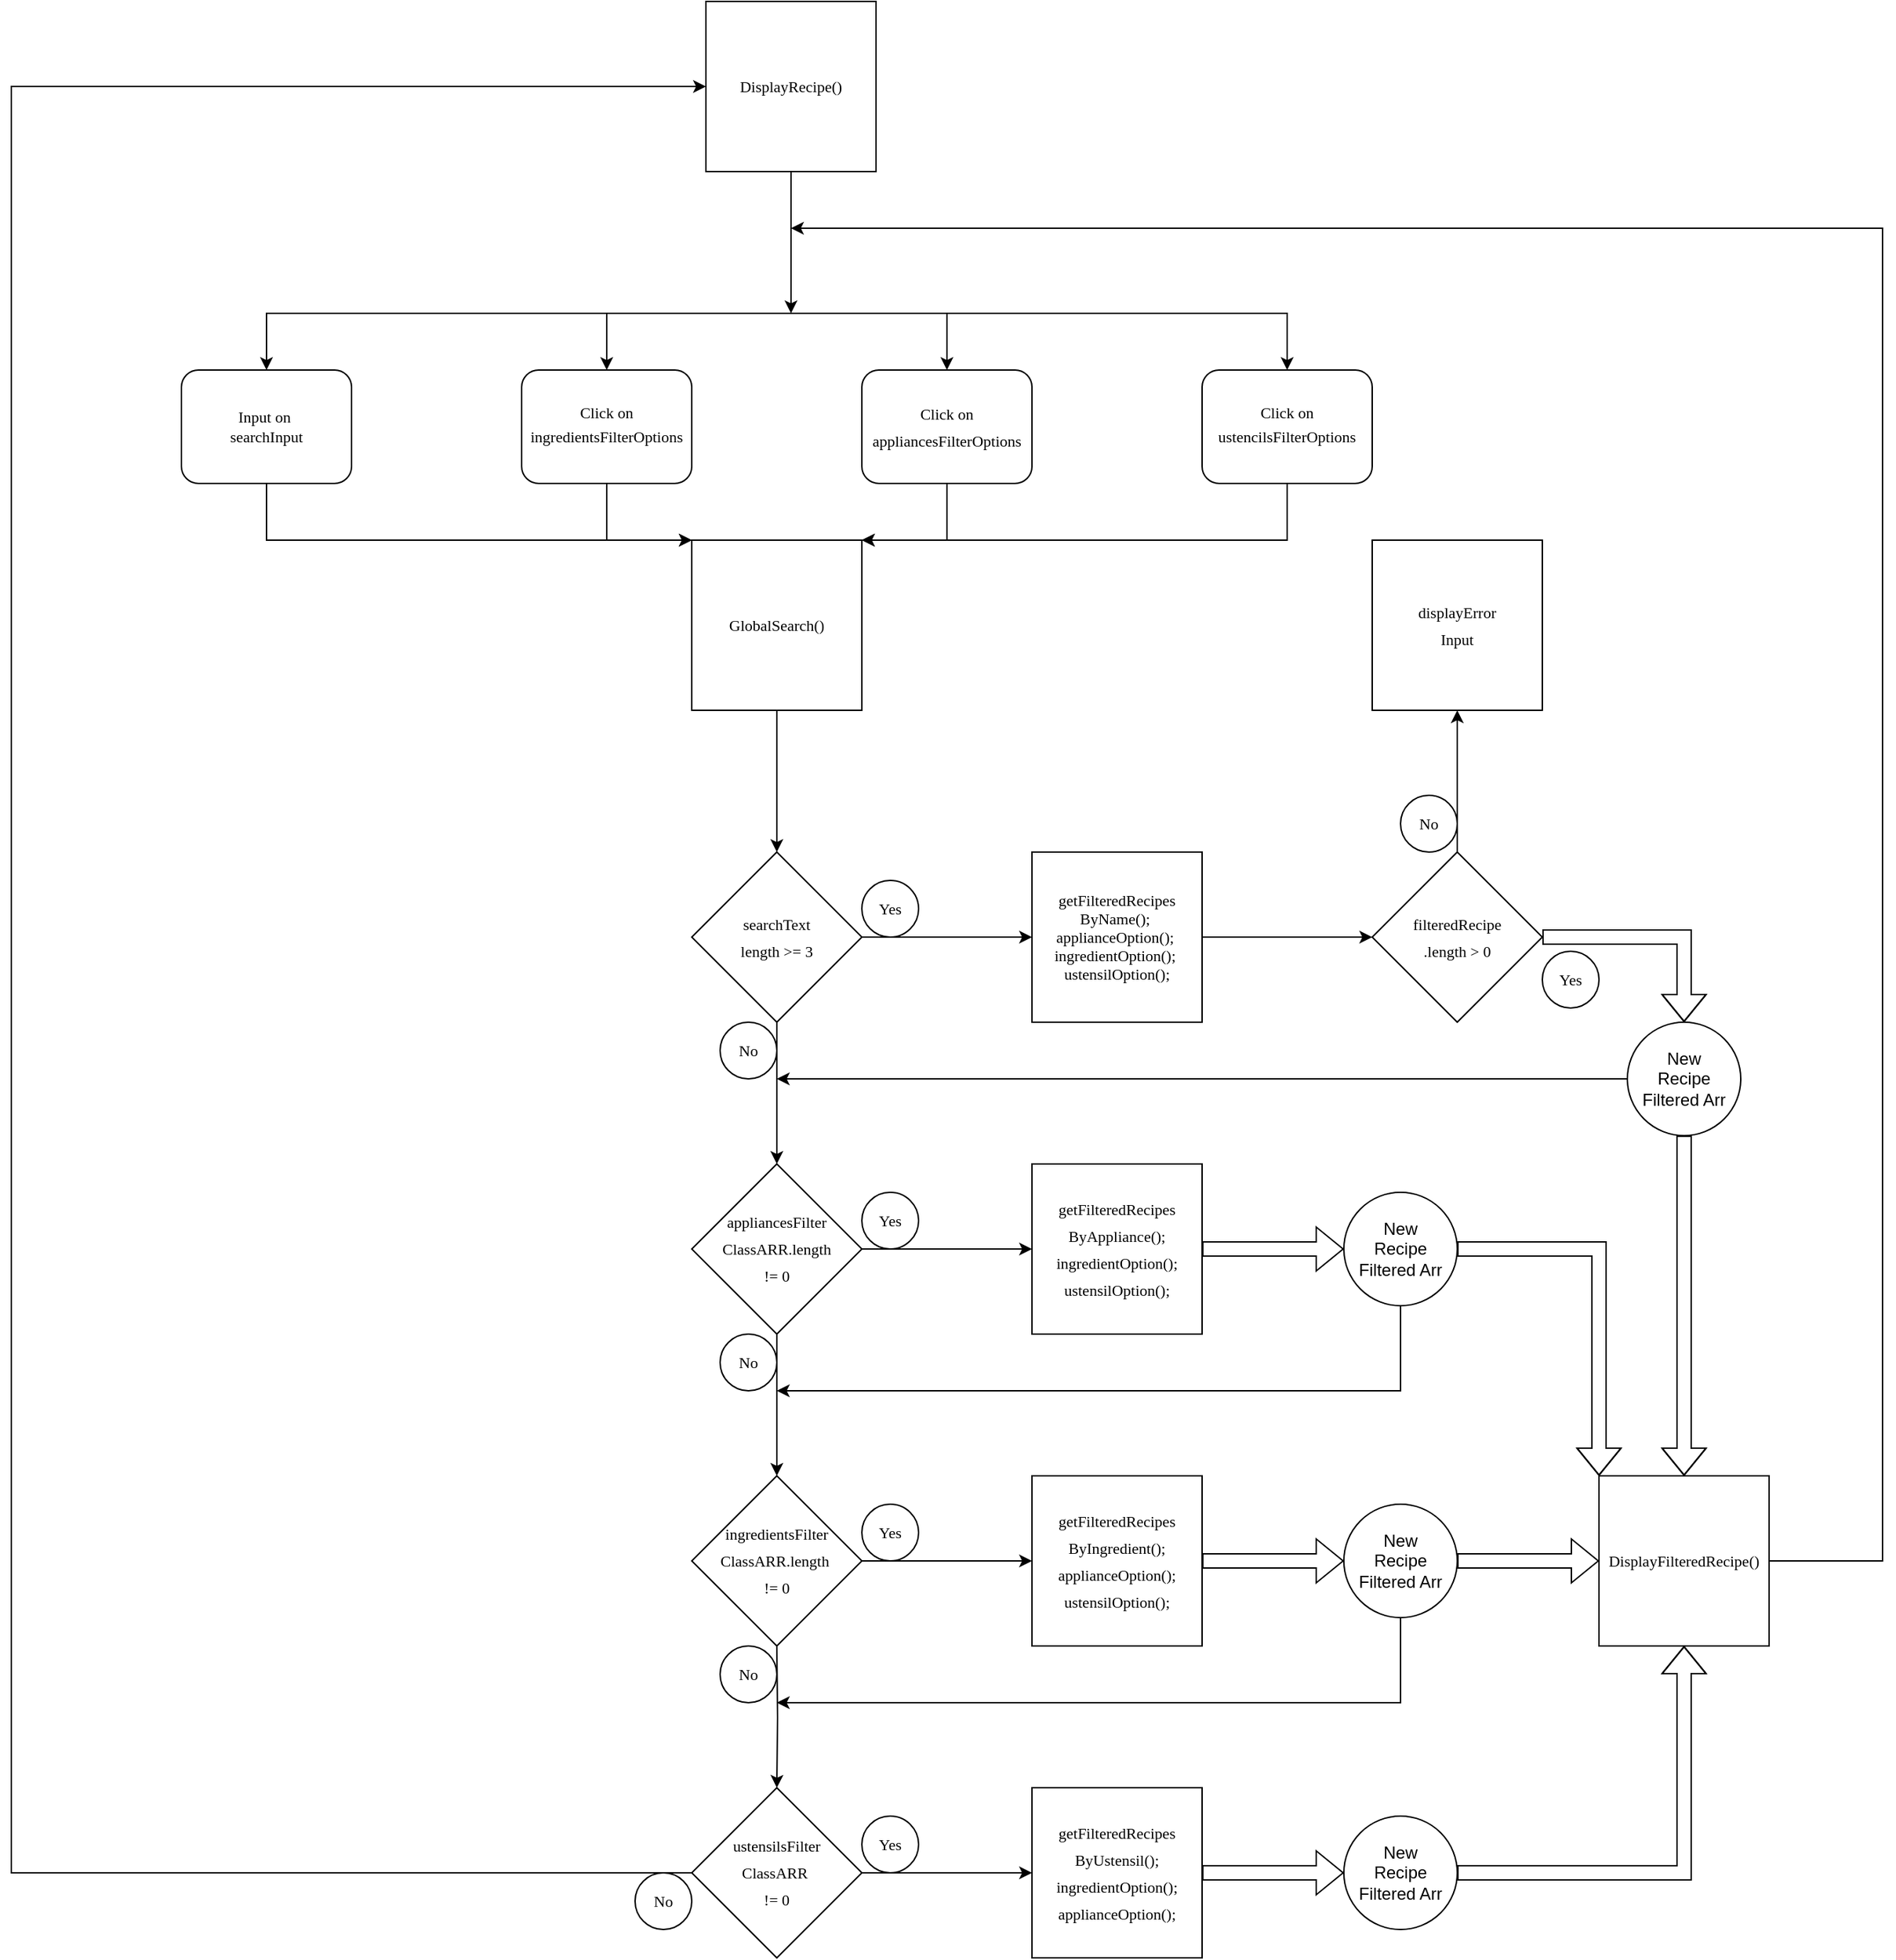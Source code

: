 <mxfile version="21.4.0" type="github">
  <diagram name="Page-1" id="74b105a0-9070-1c63-61bc-23e55f88626e">
    <mxGraphModel dx="4339" dy="1488" grid="1" gridSize="10" guides="1" tooltips="1" connect="1" arrows="1" fold="1" page="0" pageScale="1.5" pageWidth="827" pageHeight="583" background="none" math="0" shadow="0">
      <root>
        <mxCell id="0" style=";html=1;" />
        <mxCell id="1" style=";html=1;" parent="0" />
        <mxCell id="10b056a9c633e61c-28" style="edgeStyle=orthogonalEdgeStyle;rounded=0;html=1;endArrow=block;endFill=1;jettySize=auto;orthogonalLoop=1;strokeWidth=2;startArrow=none;startFill=0;" parent="1" edge="1">
          <mxGeometry relative="1" as="geometry">
            <Array as="points">
              <mxPoint x="1267" y="310" />
              <mxPoint x="247" y="310" />
            </Array>
            <mxPoint x="247" y="590" as="targetPoint" />
          </mxGeometry>
        </mxCell>
        <mxCell id="10b056a9c633e61c-29" style="edgeStyle=orthogonalEdgeStyle;rounded=0;html=1;endArrow=block;endFill=1;jettySize=auto;orthogonalLoop=1;fontSize=12;strokeWidth=2;startArrow=none;startFill=0;" parent="1" edge="1">
          <mxGeometry relative="1" as="geometry">
            <Array as="points">
              <mxPoint x="1507" y="310" />
              <mxPoint x="247" y="310" />
            </Array>
            <mxPoint x="247" y="590" as="targetPoint" />
          </mxGeometry>
        </mxCell>
        <mxCell id="l9c5Ew2FdU56pjrotm96-154" value="DisplayRecipe()" style="rounded=0;whiteSpace=wrap;html=1;labelBackgroundColor=none;fontColor=default;fontSize=11;fontFamily=Comic Sans MS;align=center;fontStyle=0;verticalAlign=middle;" vertex="1" parent="1">
          <mxGeometry x="130" y="20" width="120" height="120" as="geometry" />
        </mxCell>
        <mxCell id="l9c5Ew2FdU56pjrotm96-158" value="&lt;div style=&quot;font-size: 11px; line-height: 19px;&quot;&gt;Click on&lt;br style=&quot;font-size: 11px;&quot;&gt;&lt;div style=&quot;font-size: 11px; line-height: 19px;&quot;&gt;appliancesFilterOptions&lt;/div&gt;&lt;/div&gt;" style="rounded=1;whiteSpace=wrap;html=1;labelBackgroundColor=none;fontColor=default;fontSize=11;fontFamily=Comic Sans MS;align=center;fontStyle=0;verticalAlign=middle;" vertex="1" parent="1">
          <mxGeometry x="240" y="280" width="120" height="80" as="geometry" />
        </mxCell>
        <mxCell id="l9c5Ew2FdU56pjrotm96-159" value="Click on&lt;br style=&quot;font-size: 11px;&quot;&gt;&lt;div style=&quot;line-height: 19px; font-size: 11px;&quot;&gt;ustencilsFilterOptions&lt;/div&gt;" style="rounded=1;whiteSpace=wrap;html=1;labelBackgroundColor=none;fontColor=default;fontSize=11;fontFamily=Comic Sans MS;align=center;fontStyle=0;verticalAlign=middle;" vertex="1" parent="1">
          <mxGeometry x="480" y="280" width="120" height="80" as="geometry" />
        </mxCell>
        <mxCell id="l9c5Ew2FdU56pjrotm96-160" value="Click on&lt;br style=&quot;font-size: 11px;&quot;&gt;&lt;div style=&quot;line-height: 19px; font-size: 11px;&quot;&gt;&lt;font style=&quot;font-size: 11px;&quot;&gt;ingredientsFilterOptions&lt;/font&gt;&lt;/div&gt;" style="rounded=1;whiteSpace=wrap;html=1;labelBackgroundColor=none;fontColor=default;fontSize=11;fontFamily=Comic Sans MS;align=center;fontStyle=0;verticalAlign=middle;" vertex="1" parent="1">
          <mxGeometry y="280" width="120" height="80" as="geometry" />
        </mxCell>
        <mxCell id="l9c5Ew2FdU56pjrotm96-161" value="Input on&amp;nbsp;&lt;br style=&quot;font-size: 11px;&quot;&gt;searchInput" style="rounded=1;whiteSpace=wrap;html=1;labelBackgroundColor=none;fontColor=default;fontSize=11;fontFamily=Comic Sans MS;align=center;fontStyle=0;verticalAlign=middle;" vertex="1" parent="1">
          <mxGeometry x="-240" y="280" width="120" height="80" as="geometry" />
        </mxCell>
        <mxCell id="l9c5Ew2FdU56pjrotm96-163" value="" style="endArrow=classic;html=1;rounded=0;entryX=0.5;entryY=0;entryDx=0;entryDy=0;labelBackgroundColor=none;fontColor=default;fontSize=11;fontFamily=Comic Sans MS;align=center;fontStyle=0;verticalAlign=middle;" edge="1" parent="1" target="l9c5Ew2FdU56pjrotm96-158">
          <mxGeometry width="50" height="50" relative="1" as="geometry">
            <mxPoint x="180" y="240" as="sourcePoint" />
            <mxPoint x="300" y="240" as="targetPoint" />
            <Array as="points">
              <mxPoint x="300" y="240" />
            </Array>
          </mxGeometry>
        </mxCell>
        <mxCell id="l9c5Ew2FdU56pjrotm96-166" value="" style="endArrow=classic;html=1;rounded=0;entryX=0.5;entryY=0;entryDx=0;entryDy=0;labelBackgroundColor=none;fontColor=default;fontSize=11;fontFamily=Comic Sans MS;align=center;fontStyle=0;verticalAlign=middle;" edge="1" parent="1" target="l9c5Ew2FdU56pjrotm96-159">
          <mxGeometry width="50" height="50" relative="1" as="geometry">
            <mxPoint x="300" y="240" as="sourcePoint" />
            <mxPoint x="520" y="240" as="targetPoint" />
            <Array as="points">
              <mxPoint x="540" y="240" />
            </Array>
          </mxGeometry>
        </mxCell>
        <mxCell id="l9c5Ew2FdU56pjrotm96-167" value="" style="endArrow=classic;html=1;rounded=0;entryX=0.5;entryY=0;entryDx=0;entryDy=0;labelBackgroundColor=none;fontColor=default;fontSize=11;fontFamily=Comic Sans MS;align=center;fontStyle=0;verticalAlign=middle;" edge="1" parent="1" target="l9c5Ew2FdU56pjrotm96-161">
          <mxGeometry width="50" height="50" relative="1" as="geometry">
            <mxPoint x="60" y="240" as="sourcePoint" />
            <mxPoint x="-180" y="270" as="targetPoint" />
            <Array as="points">
              <mxPoint x="-180" y="240" />
            </Array>
          </mxGeometry>
        </mxCell>
        <mxCell id="l9c5Ew2FdU56pjrotm96-168" value="" style="endArrow=classic;html=1;rounded=0;entryX=0.5;entryY=0;entryDx=0;entryDy=0;labelBackgroundColor=none;fontColor=default;fontSize=11;fontFamily=Comic Sans MS;align=center;fontStyle=0;verticalAlign=middle;" edge="1" parent="1" target="l9c5Ew2FdU56pjrotm96-160">
          <mxGeometry width="50" height="50" relative="1" as="geometry">
            <mxPoint x="180" y="240" as="sourcePoint" />
            <mxPoint x="60" y="270" as="targetPoint" />
            <Array as="points">
              <mxPoint x="60" y="240" />
            </Array>
          </mxGeometry>
        </mxCell>
        <mxCell id="l9c5Ew2FdU56pjrotm96-170" value="GlobalSearch()" style="rounded=0;whiteSpace=wrap;html=1;labelBackgroundColor=none;fontColor=default;fontSize=11;fontFamily=Comic Sans MS;align=center;fontStyle=0;verticalAlign=middle;" vertex="1" parent="1">
          <mxGeometry x="120" y="400" width="120" height="120" as="geometry" />
        </mxCell>
        <mxCell id="l9c5Ew2FdU56pjrotm96-171" value="" style="endArrow=classic;html=1;rounded=0;exitX=0.5;exitY=1;exitDx=0;exitDy=0;entryX=1;entryY=0;entryDx=0;entryDy=0;labelBackgroundColor=none;fontFamily=Comic Sans MS;fontSize=11;fontColor=default;align=center;fontStyle=0;verticalAlign=middle;" edge="1" parent="1" source="l9c5Ew2FdU56pjrotm96-158" target="l9c5Ew2FdU56pjrotm96-170">
          <mxGeometry width="50" height="50" relative="1" as="geometry">
            <mxPoint x="210" y="410" as="sourcePoint" />
            <mxPoint x="260" y="360" as="targetPoint" />
            <Array as="points">
              <mxPoint x="300" y="400" />
            </Array>
          </mxGeometry>
        </mxCell>
        <mxCell id="l9c5Ew2FdU56pjrotm96-172" value="" style="endArrow=classic;html=1;rounded=0;exitX=0.5;exitY=1;exitDx=0;exitDy=0;entryX=1;entryY=0;entryDx=0;entryDy=0;labelBackgroundColor=none;fontFamily=Comic Sans MS;fontSize=11;fontColor=default;align=center;fontStyle=0;verticalAlign=middle;" edge="1" parent="1" source="l9c5Ew2FdU56pjrotm96-159" target="l9c5Ew2FdU56pjrotm96-170">
          <mxGeometry width="50" height="50" relative="1" as="geometry">
            <mxPoint x="520" y="440" as="sourcePoint" />
            <mxPoint x="570" y="390" as="targetPoint" />
            <Array as="points">
              <mxPoint x="540" y="400" />
            </Array>
          </mxGeometry>
        </mxCell>
        <mxCell id="l9c5Ew2FdU56pjrotm96-174" value="" style="endArrow=classic;html=1;rounded=0;exitX=0.5;exitY=1;exitDx=0;exitDy=0;entryX=0;entryY=0;entryDx=0;entryDy=0;labelBackgroundColor=none;fontFamily=Comic Sans MS;fontSize=11;fontColor=default;align=center;fontStyle=0;verticalAlign=middle;" edge="1" parent="1" source="l9c5Ew2FdU56pjrotm96-160" target="l9c5Ew2FdU56pjrotm96-170">
          <mxGeometry width="50" height="50" relative="1" as="geometry">
            <mxPoint x="-20" y="480" as="sourcePoint" />
            <mxPoint x="30" y="430" as="targetPoint" />
            <Array as="points">
              <mxPoint x="60" y="400" />
            </Array>
          </mxGeometry>
        </mxCell>
        <mxCell id="l9c5Ew2FdU56pjrotm96-175" value="" style="endArrow=classic;html=1;rounded=0;exitX=0.5;exitY=1;exitDx=0;exitDy=0;entryX=0;entryY=0;entryDx=0;entryDy=0;labelBackgroundColor=none;fontFamily=Comic Sans MS;fontSize=11;fontColor=default;align=center;fontStyle=0;verticalAlign=middle;" edge="1" parent="1" source="l9c5Ew2FdU56pjrotm96-161" target="l9c5Ew2FdU56pjrotm96-170">
          <mxGeometry width="50" height="50" relative="1" as="geometry">
            <mxPoint x="-180" y="450" as="sourcePoint" />
            <mxPoint x="-180" y="400" as="targetPoint" />
            <Array as="points">
              <mxPoint x="-180" y="400" />
            </Array>
          </mxGeometry>
        </mxCell>
        <mxCell id="l9c5Ew2FdU56pjrotm96-176" value="&lt;div style=&quot;line-height: 19px; font-size: 11px;&quot;&gt;searchText&lt;br style=&quot;font-size: 11px;&quot;&gt;&lt;span style=&quot;font-size: 11px;&quot;&gt;length&lt;/span&gt; &lt;span style=&quot;font-size: 11px;&quot;&gt;&amp;gt;=&lt;/span&gt; &lt;span style=&quot;font-size: 11px;&quot;&gt;3&lt;/span&gt;&lt;/div&gt;" style="rhombus;whiteSpace=wrap;html=1;labelBackgroundColor=none;fontFamily=Comic Sans MS;fontSize=11;fontColor=default;align=center;fontStyle=0;verticalAlign=middle;" vertex="1" parent="1">
          <mxGeometry x="120" y="620" width="120" height="120" as="geometry" />
        </mxCell>
        <mxCell id="l9c5Ew2FdU56pjrotm96-178" value="" style="endArrow=classic;html=1;rounded=0;exitX=0.5;exitY=1;exitDx=0;exitDy=0;entryX=0.5;entryY=0;entryDx=0;entryDy=0;fontSize=11;fontColor=default;labelBackgroundColor=none;fontFamily=Comic Sans MS;align=center;fontStyle=0;verticalAlign=middle;" edge="1" parent="1" source="l9c5Ew2FdU56pjrotm96-170" target="l9c5Ew2FdU56pjrotm96-176">
          <mxGeometry width="50" height="50" relative="1" as="geometry">
            <mxPoint x="340" y="550" as="sourcePoint" />
            <mxPoint x="390" y="500" as="targetPoint" />
          </mxGeometry>
        </mxCell>
        <mxCell id="l9c5Ew2FdU56pjrotm96-233" value="" style="edgeStyle=orthogonalEdgeStyle;rounded=0;orthogonalLoop=1;jettySize=auto;html=1;entryX=0;entryY=0.5;entryDx=0;entryDy=0;labelBackgroundColor=none;fontColor=default;align=center;verticalAlign=middle;fontSize=11;fontFamily=Comic Sans MS;" edge="1" parent="1" source="l9c5Ew2FdU56pjrotm96-180" target="l9c5Ew2FdU56pjrotm96-240">
          <mxGeometry relative="1" as="geometry" />
        </mxCell>
        <mxCell id="l9c5Ew2FdU56pjrotm96-180" value="&lt;div style=&quot;font-size: 11px;&quot;&gt;getFilteredRecipes&lt;br style=&quot;font-size: 11px;&quot;&gt;&lt;div style=&quot;font-size: 11px;&quot;&gt;&lt;span style=&quot;font-size: 11px;&quot;&gt;ByName();&lt;/span&gt;&lt;span style=&quot;font-size: 11px;&quot;&gt;&amp;nbsp; &lt;/span&gt;&lt;span style=&quot;font-size: 11px;&quot;&gt;applianceOption&lt;/span&gt;&lt;span style=&quot;font-size: 11px;&quot;&gt;(&lt;/span&gt;&lt;span style=&quot;font-size: 11px;&quot;&gt;);&lt;/span&gt;&lt;span style=&quot;font-size: 11px;&quot;&gt;&amp;nbsp; &lt;/span&gt;&lt;span style=&quot;font-size: 11px;&quot;&gt;ingredientOption&lt;/span&gt;&lt;span style=&quot;font-size: 11px;&quot;&gt;(&lt;/span&gt;&lt;span style=&quot;font-size: 11px;&quot;&gt;);&lt;/span&gt;&lt;span style=&quot;font-size: 11px;&quot;&gt;&amp;nbsp; &lt;/span&gt;&lt;span style=&quot;font-size: 11px;&quot;&gt;ustensilOption&lt;/span&gt;&lt;span style=&quot;font-size: 11px;&quot;&gt;(&lt;/span&gt;&lt;span style=&quot;font-size: 11px;&quot;&gt;);&lt;/span&gt;&lt;/div&gt;&lt;/div&gt;" style="rounded=0;whiteSpace=wrap;html=1;labelBackgroundColor=none;fontColor=default;fontSize=11;fontFamily=Comic Sans MS;align=center;fontStyle=0;verticalAlign=middle;" vertex="1" parent="1">
          <mxGeometry x="360" y="620" width="120" height="120" as="geometry" />
        </mxCell>
        <mxCell id="l9c5Ew2FdU56pjrotm96-181" value="" style="endArrow=classic;html=1;rounded=0;exitX=1;exitY=0.5;exitDx=0;exitDy=0;entryX=0;entryY=0.5;entryDx=0;entryDy=0;fontSize=11;fontColor=default;labelBackgroundColor=none;fontFamily=Comic Sans MS;align=center;fontStyle=0;verticalAlign=middle;" edge="1" parent="1" source="l9c5Ew2FdU56pjrotm96-176" target="l9c5Ew2FdU56pjrotm96-180">
          <mxGeometry width="50" height="50" relative="1" as="geometry">
            <mxPoint x="260" y="620" as="sourcePoint" />
            <mxPoint x="310" y="570" as="targetPoint" />
          </mxGeometry>
        </mxCell>
        <mxCell id="l9c5Ew2FdU56pjrotm96-183" value="" style="endArrow=classic;html=1;rounded=0;exitX=0.5;exitY=1;exitDx=0;exitDy=0;entryX=0.5;entryY=0;entryDx=0;entryDy=0;fontSize=11;fontColor=default;labelBackgroundColor=none;fontFamily=Comic Sans MS;align=center;fontStyle=0;verticalAlign=middle;" edge="1" parent="1" source="l9c5Ew2FdU56pjrotm96-176" target="l9c5Ew2FdU56pjrotm96-186">
          <mxGeometry width="50" height="50" relative="1" as="geometry">
            <mxPoint x="40" y="590" as="sourcePoint" />
            <mxPoint y="620" as="targetPoint" />
          </mxGeometry>
        </mxCell>
        <mxCell id="l9c5Ew2FdU56pjrotm96-184" value="Yes" style="ellipse;whiteSpace=wrap;html=1;aspect=fixed;fontSize=11;fontColor=default;labelBackgroundColor=none;fontFamily=Comic Sans MS;align=center;fontStyle=0;verticalAlign=middle;" vertex="1" parent="1">
          <mxGeometry x="240" y="640" width="40" height="40" as="geometry" />
        </mxCell>
        <mxCell id="l9c5Ew2FdU56pjrotm96-185" value="No" style="ellipse;whiteSpace=wrap;html=1;aspect=fixed;fontSize=11;fontColor=default;labelBackgroundColor=none;fontFamily=Comic Sans MS;align=center;fontStyle=0;verticalAlign=middle;" vertex="1" parent="1">
          <mxGeometry x="140" y="740" width="40" height="40" as="geometry" />
        </mxCell>
        <mxCell id="l9c5Ew2FdU56pjrotm96-200" value="" style="edgeStyle=orthogonalEdgeStyle;rounded=0;orthogonalLoop=1;jettySize=auto;html=1;entryX=0.5;entryY=0;entryDx=0;entryDy=0;exitX=0.5;exitY=1;exitDx=0;exitDy=0;labelBackgroundColor=none;fontColor=default;fontFamily=Comic Sans MS;fontSize=11;align=center;verticalAlign=middle;" edge="1" parent="1" source="l9c5Ew2FdU56pjrotm96-186" target="l9c5Ew2FdU56pjrotm96-196">
          <mxGeometry relative="1" as="geometry" />
        </mxCell>
        <mxCell id="l9c5Ew2FdU56pjrotm96-186" value="&lt;div style=&quot;line-height: 19px; font-size: 11px;&quot;&gt;&lt;div style=&quot;font-size: 11px; line-height: 19px;&quot;&gt;appliancesFilter&lt;br style=&quot;font-size: 11px;&quot;&gt;ClassARR.&lt;span style=&quot;font-size: 11px;&quot;&gt;length&lt;/span&gt; &lt;br style=&quot;font-size: 11px;&quot;&gt;&lt;span style=&quot;font-size: 11px;&quot;&gt;!=&lt;/span&gt; &lt;span style=&quot;font-size: 11px;&quot;&gt;0&lt;/span&gt;&lt;/div&gt;&lt;/div&gt;" style="rhombus;whiteSpace=wrap;html=1;labelBackgroundColor=none;fontFamily=Comic Sans MS;fontSize=11;fontColor=default;align=center;fontStyle=0;verticalAlign=middle;" vertex="1" parent="1">
          <mxGeometry x="120" y="840" width="120" height="120" as="geometry" />
        </mxCell>
        <mxCell id="l9c5Ew2FdU56pjrotm96-191" value="&lt;div style=&quot;font-size: 11px;&quot;&gt;&lt;div style=&quot;font-size: 11px; line-height: 19px;&quot;&gt;&lt;div style=&quot;font-size: 11px;&quot;&gt;getFilteredRecipes&lt;br style=&quot;font-size: 11px;&quot;&gt;ByAppliance();&lt;/div&gt;&lt;div style=&quot;font-size: 11px;&quot;&gt;&lt;span style=&quot;font-size: 11px;&quot;&gt;ingredientOption&lt;/span&gt;&lt;span style=&quot;font-size: 11px;&quot;&gt;(&lt;/span&gt;&lt;span style=&quot;font-size: 11px;&quot;&gt;);&lt;/span&gt;&lt;/div&gt;&lt;div style=&quot;font-size: 11px;&quot;&gt;&lt;span style=&quot;font-size: 11px;&quot;&gt;ustensilOption&lt;/span&gt;();&lt;/div&gt;&lt;/div&gt;&lt;/div&gt;" style="rounded=0;whiteSpace=wrap;html=1;labelBackgroundColor=none;fontColor=default;fontSize=11;fontFamily=Comic Sans MS;align=center;fontStyle=0;verticalAlign=middle;" vertex="1" parent="1">
          <mxGeometry x="360" y="840" width="120" height="120" as="geometry" />
        </mxCell>
        <mxCell id="l9c5Ew2FdU56pjrotm96-192" value="" style="endArrow=classic;html=1;rounded=0;exitX=1;exitY=0.5;exitDx=0;exitDy=0;entryX=0;entryY=0.5;entryDx=0;entryDy=0;fontSize=11;fontColor=default;labelBackgroundColor=none;fontFamily=Comic Sans MS;align=center;fontStyle=0;verticalAlign=middle;" edge="1" parent="1" target="l9c5Ew2FdU56pjrotm96-191">
          <mxGeometry width="50" height="50" relative="1" as="geometry">
            <mxPoint x="240" y="900" as="sourcePoint" />
            <mxPoint x="310" y="790" as="targetPoint" />
          </mxGeometry>
        </mxCell>
        <mxCell id="l9c5Ew2FdU56pjrotm96-193" value="Yes" style="ellipse;whiteSpace=wrap;html=1;aspect=fixed;fontSize=11;fontColor=default;labelBackgroundColor=none;fontFamily=Comic Sans MS;align=center;fontStyle=0;verticalAlign=middle;" vertex="1" parent="1">
          <mxGeometry x="240" y="860" width="40" height="40" as="geometry" />
        </mxCell>
        <mxCell id="l9c5Ew2FdU56pjrotm96-196" value="&lt;div style=&quot;line-height: 19px; font-size: 11px;&quot;&gt;&lt;div style=&quot;font-size: 11px; line-height: 19px;&quot;&gt;&lt;div style=&quot;font-size: 11px; line-height: 19px;&quot;&gt;ingredientsFilter&lt;/div&gt;&lt;div style=&quot;font-size: 11px; line-height: 19px;&quot;&gt;ClassARR.&lt;span style=&quot;font-size: 11px;&quot;&gt;length&lt;/span&gt;&amp;nbsp;&lt;/div&gt;&lt;div style=&quot;font-size: 11px; line-height: 19px;&quot;&gt;&lt;span style=&quot;font-size: 11px;&quot;&gt;!=&lt;/span&gt; &lt;span style=&quot;font-size: 11px;&quot;&gt;0&lt;/span&gt;&lt;/div&gt;&lt;/div&gt;&lt;/div&gt;" style="rhombus;whiteSpace=wrap;html=1;labelBackgroundColor=none;fontFamily=Comic Sans MS;fontSize=11;fontColor=default;align=center;fontStyle=0;verticalAlign=middle;" vertex="1" parent="1">
          <mxGeometry x="120" y="1060" width="120" height="120" as="geometry" />
        </mxCell>
        <mxCell id="l9c5Ew2FdU56pjrotm96-197" value="&lt;div style=&quot;font-size: 11px;&quot;&gt;&lt;div style=&quot;font-size: 11px; line-height: 19px;&quot;&gt;&lt;div style=&quot;font-size: 11px;&quot;&gt;&lt;div style=&quot;font-size: 11px; line-height: 19px;&quot;&gt;&lt;div style=&quot;font-size: 11px;&quot;&gt;getFilteredRecipes&lt;/div&gt;&lt;div style=&quot;font-size: 11px;&quot;&gt;ByIngredient();&lt;/div&gt;&lt;div style=&quot;font-size: 11px;&quot;&gt;&lt;span style=&quot;font-size: 11px;&quot;&gt;applianceOption&lt;/span&gt;();&lt;/div&gt;&lt;div style=&quot;font-size: 11px;&quot;&gt;u&lt;span style=&quot;font-size: 11px;&quot;&gt;stensilOption&lt;/span&gt;();&lt;/div&gt;&lt;/div&gt;&lt;/div&gt;&lt;/div&gt;&lt;/div&gt;" style="rounded=0;whiteSpace=wrap;html=1;labelBackgroundColor=none;fontColor=default;fontSize=11;fontFamily=Comic Sans MS;align=center;fontStyle=0;verticalAlign=middle;" vertex="1" parent="1">
          <mxGeometry x="360" y="1060" width="120" height="120" as="geometry" />
        </mxCell>
        <mxCell id="l9c5Ew2FdU56pjrotm96-198" value="" style="endArrow=classic;html=1;rounded=0;exitX=1;exitY=0.5;exitDx=0;exitDy=0;entryX=0;entryY=0.5;entryDx=0;entryDy=0;fontSize=11;fontColor=default;labelBackgroundColor=none;fontFamily=Comic Sans MS;align=center;fontStyle=0;verticalAlign=middle;" edge="1" parent="1" target="l9c5Ew2FdU56pjrotm96-197">
          <mxGeometry width="50" height="50" relative="1" as="geometry">
            <mxPoint x="240" y="1120" as="sourcePoint" />
            <mxPoint x="310" y="1010" as="targetPoint" />
          </mxGeometry>
        </mxCell>
        <mxCell id="l9c5Ew2FdU56pjrotm96-199" value="Yes" style="ellipse;whiteSpace=wrap;html=1;aspect=fixed;fontSize=11;fontColor=default;labelBackgroundColor=none;fontFamily=Comic Sans MS;align=center;fontStyle=0;verticalAlign=middle;" vertex="1" parent="1">
          <mxGeometry x="240" y="1080" width="40" height="40" as="geometry" />
        </mxCell>
        <mxCell id="l9c5Ew2FdU56pjrotm96-201" value="No" style="ellipse;whiteSpace=wrap;html=1;aspect=fixed;fontSize=11;fontColor=default;labelBackgroundColor=none;fontFamily=Comic Sans MS;align=center;fontStyle=0;verticalAlign=middle;" vertex="1" parent="1">
          <mxGeometry x="140" y="960" width="40" height="40" as="geometry" />
        </mxCell>
        <mxCell id="l9c5Ew2FdU56pjrotm96-208" value="" style="edgeStyle=orthogonalEdgeStyle;rounded=0;orthogonalLoop=1;jettySize=auto;html=1;entryX=0.5;entryY=0;entryDx=0;entryDy=0;exitX=0.5;exitY=1;exitDx=0;exitDy=0;labelBackgroundColor=none;fontColor=default;fontFamily=Comic Sans MS;fontSize=11;align=center;verticalAlign=middle;" edge="1" parent="1" target="l9c5Ew2FdU56pjrotm96-209">
          <mxGeometry relative="1" as="geometry">
            <mxPoint x="180" y="1180" as="sourcePoint" />
          </mxGeometry>
        </mxCell>
        <mxCell id="l9c5Ew2FdU56pjrotm96-209" value="&lt;div style=&quot;line-height: 19px; font-size: 11px;&quot;&gt;&lt;div style=&quot;font-size: 11px; line-height: 19px;&quot;&gt;&lt;div style=&quot;font-size: 11px; line-height: 19px;&quot;&gt;&lt;div style=&quot;font-size: 11px; line-height: 19px;&quot;&gt;ustensilsFilter&lt;/div&gt;&lt;div style=&quot;font-size: 11px; line-height: 19px;&quot;&gt;ClassARR&amp;nbsp;&lt;/div&gt;&lt;div style=&quot;font-size: 11px; line-height: 19px;&quot;&gt;&lt;span style=&quot;font-size: 11px;&quot;&gt;!=&lt;/span&gt; &lt;span style=&quot;font-size: 11px;&quot;&gt;0&lt;/span&gt;&lt;/div&gt;&lt;/div&gt;&lt;/div&gt;&lt;/div&gt;" style="rhombus;whiteSpace=wrap;html=1;labelBackgroundColor=none;fontFamily=Comic Sans MS;fontSize=11;fontColor=default;align=center;fontStyle=0;verticalAlign=middle;" vertex="1" parent="1">
          <mxGeometry x="120" y="1280" width="120" height="120" as="geometry" />
        </mxCell>
        <mxCell id="l9c5Ew2FdU56pjrotm96-210" value="&lt;div style=&quot;font-size: 11px;&quot;&gt;&lt;div style=&quot;font-size: 11px; line-height: 19px;&quot;&gt;&lt;div style=&quot;font-size: 11px;&quot;&gt;&lt;div style=&quot;font-size: 11px; line-height: 19px;&quot;&gt;&lt;div style=&quot;line-height: 19px; font-size: 11px;&quot;&gt;&lt;div style=&quot;font-size: 11px;&quot;&gt;getFilteredRecipes&lt;/div&gt;&lt;div style=&quot;font-size: 11px;&quot;&gt;ByUstensil();&lt;/div&gt;&lt;div style=&quot;font-size: 11px;&quot;&gt;&lt;span style=&quot;font-size: 11px;&quot;&gt;ingredientOption&lt;/span&gt;();&lt;/div&gt;&lt;div style=&quot;font-size: 11px;&quot;&gt;&lt;span style=&quot;font-size: 11px;&quot;&gt;applianceOption&lt;/span&gt;();&lt;/div&gt;&lt;/div&gt;&lt;/div&gt;&lt;/div&gt;&lt;/div&gt;&lt;/div&gt;" style="rounded=0;whiteSpace=wrap;html=1;labelBackgroundColor=none;fontColor=default;fontSize=11;fontFamily=Comic Sans MS;align=center;fontStyle=0;verticalAlign=middle;" vertex="1" parent="1">
          <mxGeometry x="360" y="1280" width="120" height="120" as="geometry" />
        </mxCell>
        <mxCell id="l9c5Ew2FdU56pjrotm96-211" value="" style="endArrow=classic;html=1;rounded=0;exitX=1;exitY=0.5;exitDx=0;exitDy=0;entryX=0;entryY=0.5;entryDx=0;entryDy=0;fontSize=11;fontColor=default;labelBackgroundColor=none;fontFamily=Comic Sans MS;align=center;fontStyle=0;verticalAlign=middle;" edge="1" parent="1" target="l9c5Ew2FdU56pjrotm96-210">
          <mxGeometry width="50" height="50" relative="1" as="geometry">
            <mxPoint x="240" y="1340" as="sourcePoint" />
            <mxPoint x="310" y="1230" as="targetPoint" />
          </mxGeometry>
        </mxCell>
        <mxCell id="l9c5Ew2FdU56pjrotm96-212" value="Yes" style="ellipse;whiteSpace=wrap;html=1;aspect=fixed;fontSize=11;fontColor=default;labelBackgroundColor=none;fontFamily=Comic Sans MS;align=center;fontStyle=0;verticalAlign=middle;" vertex="1" parent="1">
          <mxGeometry x="240" y="1300" width="40" height="40" as="geometry" />
        </mxCell>
        <mxCell id="l9c5Ew2FdU56pjrotm96-213" value="No" style="ellipse;whiteSpace=wrap;html=1;aspect=fixed;fontSize=11;fontColor=default;labelBackgroundColor=none;fontFamily=Comic Sans MS;align=center;fontStyle=0;verticalAlign=middle;" vertex="1" parent="1">
          <mxGeometry x="140" y="1180" width="40" height="40" as="geometry" />
        </mxCell>
        <mxCell id="l9c5Ew2FdU56pjrotm96-214" value="" style="endArrow=classic;html=1;rounded=0;exitX=0;exitY=0.5;exitDx=0;exitDy=0;entryX=0;entryY=0.5;entryDx=0;entryDy=0;labelBackgroundColor=none;fontColor=default;align=center;verticalAlign=middle;fontSize=11;fontFamily=Comic Sans MS;" edge="1" parent="1" source="l9c5Ew2FdU56pjrotm96-209" target="l9c5Ew2FdU56pjrotm96-154">
          <mxGeometry width="50" height="50" relative="1" as="geometry">
            <mxPoint x="-70" y="1270" as="sourcePoint" />
            <mxPoint x="-360" y="180" as="targetPoint" />
            <Array as="points">
              <mxPoint x="-360" y="1340" />
              <mxPoint x="-360" y="80" />
            </Array>
          </mxGeometry>
        </mxCell>
        <mxCell id="l9c5Ew2FdU56pjrotm96-215" value="No" style="ellipse;whiteSpace=wrap;html=1;aspect=fixed;fontSize=11;fontColor=default;labelBackgroundColor=none;fontFamily=Comic Sans MS;align=center;fontStyle=0;verticalAlign=middle;" vertex="1" parent="1">
          <mxGeometry x="80" y="1340" width="40" height="40" as="geometry" />
        </mxCell>
        <mxCell id="l9c5Ew2FdU56pjrotm96-246" value="" style="edgeStyle=orthogonalEdgeStyle;rounded=0;orthogonalLoop=1;jettySize=auto;html=1;labelBackgroundColor=none;fontColor=default;align=center;verticalAlign=middle;fontSize=11;fontFamily=Comic Sans MS;" edge="1" parent="1" source="l9c5Ew2FdU56pjrotm96-240" target="l9c5Ew2FdU56pjrotm96-245">
          <mxGeometry relative="1" as="geometry" />
        </mxCell>
        <mxCell id="l9c5Ew2FdU56pjrotm96-240" value="&lt;div style=&quot;line-height: 19px; font-size: 11px;&quot;&gt;filteredRecipe&lt;br style=&quot;font-size: 11px;&quot;&gt;.length&amp;nbsp;&lt;span style=&quot;font-size: 11px;&quot;&gt;&amp;gt; 0&lt;/span&gt;&lt;br style=&quot;font-size: 11px;&quot;&gt;&lt;/div&gt;" style="rhombus;whiteSpace=wrap;html=1;labelBackgroundColor=none;fontFamily=Comic Sans MS;fontSize=11;fontColor=default;align=center;fontStyle=0;verticalAlign=middle;" vertex="1" parent="1">
          <mxGeometry x="600" y="620" width="120" height="120" as="geometry" />
        </mxCell>
        <mxCell id="l9c5Ew2FdU56pjrotm96-243" value="Yes" style="ellipse;whiteSpace=wrap;html=1;aspect=fixed;fontSize=11;fontColor=default;labelBackgroundColor=none;fontFamily=Comic Sans MS;align=center;fontStyle=0;verticalAlign=middle;" vertex="1" parent="1">
          <mxGeometry x="720" y="690" width="40" height="40" as="geometry" />
        </mxCell>
        <mxCell id="l9c5Ew2FdU56pjrotm96-244" value="No" style="ellipse;whiteSpace=wrap;html=1;aspect=fixed;fontSize=11;fontColor=default;labelBackgroundColor=none;fontFamily=Comic Sans MS;align=center;fontStyle=0;verticalAlign=middle;" vertex="1" parent="1">
          <mxGeometry x="620" y="580" width="40" height="40" as="geometry" />
        </mxCell>
        <mxCell id="l9c5Ew2FdU56pjrotm96-245" value="&lt;div style=&quot;font-size: 11px;&quot;&gt;&lt;div style=&quot;font-size: 11px; line-height: 19px;&quot;&gt;&lt;div style=&quot;font-size: 11px;&quot;&gt;&lt;div style=&quot;font-size: 11px; line-height: 19px;&quot;&gt;displayError&lt;br style=&quot;font-size: 11px;&quot;&gt;Input&lt;/div&gt;&lt;/div&gt;&lt;/div&gt;&lt;/div&gt;" style="rounded=0;whiteSpace=wrap;html=1;labelBackgroundColor=none;fontColor=default;fontSize=11;fontFamily=Comic Sans MS;align=center;fontStyle=0;verticalAlign=middle;" vertex="1" parent="1">
          <mxGeometry x="600" y="400" width="120" height="120" as="geometry" />
        </mxCell>
        <mxCell id="l9c5Ew2FdU56pjrotm96-296" value="" style="edgeStyle=orthogonalEdgeStyle;rounded=0;orthogonalLoop=1;jettySize=auto;html=1;labelBackgroundColor=none;fontColor=default;align=center;verticalAlign=middle;fontSize=11;fontFamily=Comic Sans MS;exitX=0.5;exitY=1;exitDx=0;exitDy=0;" edge="1" parent="1" source="l9c5Ew2FdU56pjrotm96-314">
          <mxGeometry relative="1" as="geometry">
            <mxPoint x="420" y="1180" as="sourcePoint" />
            <mxPoint x="180" y="1220" as="targetPoint" />
            <Array as="points">
              <mxPoint x="620" y="1220" />
            </Array>
          </mxGeometry>
        </mxCell>
        <mxCell id="l9c5Ew2FdU56pjrotm96-300" value="" style="edgeStyle=orthogonalEdgeStyle;rounded=0;orthogonalLoop=1;jettySize=auto;html=1;exitX=0;exitY=0.5;exitDx=0;exitDy=0;" edge="1" parent="1" source="l9c5Ew2FdU56pjrotm96-298">
          <mxGeometry relative="1" as="geometry">
            <mxPoint x="180" y="780" as="targetPoint" />
            <Array as="points" />
          </mxGeometry>
        </mxCell>
        <mxCell id="l9c5Ew2FdU56pjrotm96-301" value="" style="shape=flexArrow;endArrow=classic;html=1;rounded=0;exitX=0.5;exitY=1;exitDx=0;exitDy=0;entryX=0.5;entryY=0;entryDx=0;entryDy=0;" edge="1" parent="1" source="l9c5Ew2FdU56pjrotm96-298" target="l9c5Ew2FdU56pjrotm96-302">
          <mxGeometry width="50" height="50" relative="1" as="geometry">
            <mxPoint x="800" y="770" as="sourcePoint" />
            <mxPoint x="800" y="680" as="targetPoint" />
            <Array as="points">
              <mxPoint x="820" y="880" />
            </Array>
          </mxGeometry>
        </mxCell>
        <mxCell id="l9c5Ew2FdU56pjrotm96-302" value="DisplayFilteredRecipe()" style="rounded=0;whiteSpace=wrap;html=1;labelBackgroundColor=none;fontColor=default;fontSize=11;fontFamily=Comic Sans MS;align=center;fontStyle=0;verticalAlign=middle;" vertex="1" parent="1">
          <mxGeometry x="760" y="1060" width="120" height="120" as="geometry" />
        </mxCell>
        <mxCell id="l9c5Ew2FdU56pjrotm96-303" value="" style="shape=flexArrow;endArrow=classic;html=1;rounded=0;exitX=1;exitY=0.5;exitDx=0;exitDy=0;entryX=0;entryY=0;entryDx=0;entryDy=0;" edge="1" parent="1" source="l9c5Ew2FdU56pjrotm96-290" target="l9c5Ew2FdU56pjrotm96-302">
          <mxGeometry width="50" height="50" relative="1" as="geometry">
            <mxPoint x="530" y="900" as="sourcePoint" />
            <mxPoint x="580" y="850" as="targetPoint" />
            <Array as="points">
              <mxPoint x="760" y="900" />
            </Array>
          </mxGeometry>
        </mxCell>
        <mxCell id="l9c5Ew2FdU56pjrotm96-304" value="" style="shape=flexArrow;endArrow=classic;html=1;rounded=0;exitX=1;exitY=0.5;exitDx=0;exitDy=0;entryX=0;entryY=0.5;entryDx=0;entryDy=0;" edge="1" parent="1" source="l9c5Ew2FdU56pjrotm96-314" target="l9c5Ew2FdU56pjrotm96-302">
          <mxGeometry width="50" height="50" relative="1" as="geometry">
            <mxPoint x="490" y="1125" as="sourcePoint" />
            <mxPoint x="540" y="1075" as="targetPoint" />
          </mxGeometry>
        </mxCell>
        <mxCell id="l9c5Ew2FdU56pjrotm96-305" value="" style="shape=flexArrow;endArrow=classic;html=1;rounded=0;exitX=1;exitY=0.5;exitDx=0;exitDy=0;entryX=0;entryY=0.5;entryDx=0;entryDy=0;" edge="1" parent="1" source="l9c5Ew2FdU56pjrotm96-191" target="l9c5Ew2FdU56pjrotm96-290">
          <mxGeometry width="50" height="50" relative="1" as="geometry">
            <mxPoint x="480" y="900" as="sourcePoint" />
            <mxPoint x="760" y="1060" as="targetPoint" />
            <Array as="points" />
          </mxGeometry>
        </mxCell>
        <mxCell id="l9c5Ew2FdU56pjrotm96-290" value="New&lt;br&gt;Recipe&lt;br&gt;Filtered Arr" style="ellipse;whiteSpace=wrap;html=1;aspect=fixed;" vertex="1" parent="1">
          <mxGeometry x="580" y="860" width="80" height="80" as="geometry" />
        </mxCell>
        <mxCell id="l9c5Ew2FdU56pjrotm96-307" value="" style="endArrow=classic;html=1;rounded=0;exitX=0.5;exitY=1;exitDx=0;exitDy=0;entryX=1;entryY=0.5;entryDx=0;entryDy=0;" edge="1" parent="1" source="l9c5Ew2FdU56pjrotm96-290">
          <mxGeometry width="50" height="50" relative="1" as="geometry">
            <mxPoint x="510" y="960" as="sourcePoint" />
            <mxPoint x="180" y="1000" as="targetPoint" />
            <Array as="points">
              <mxPoint x="620" y="1000" />
            </Array>
          </mxGeometry>
        </mxCell>
        <mxCell id="l9c5Ew2FdU56pjrotm96-311" value="" style="shape=flexArrow;endArrow=classic;html=1;rounded=0;exitX=1;exitY=0.5;exitDx=0;exitDy=0;entryX=0.5;entryY=0;entryDx=0;entryDy=0;" edge="1" parent="1" source="l9c5Ew2FdU56pjrotm96-240" target="l9c5Ew2FdU56pjrotm96-298">
          <mxGeometry width="50" height="50" relative="1" as="geometry">
            <mxPoint x="720" y="680" as="sourcePoint" />
            <mxPoint x="820" y="1060" as="targetPoint" />
            <Array as="points">
              <mxPoint x="820" y="680" />
            </Array>
          </mxGeometry>
        </mxCell>
        <mxCell id="l9c5Ew2FdU56pjrotm96-298" value="New&lt;br&gt;Recipe&lt;br&gt;Filtered Arr" style="ellipse;whiteSpace=wrap;html=1;aspect=fixed;" vertex="1" parent="1">
          <mxGeometry x="780" y="740" width="80" height="80" as="geometry" />
        </mxCell>
        <mxCell id="l9c5Ew2FdU56pjrotm96-315" value="" style="shape=flexArrow;endArrow=classic;html=1;rounded=0;exitX=1;exitY=0.5;exitDx=0;exitDy=0;entryX=0;entryY=0.5;entryDx=0;entryDy=0;" edge="1" parent="1" source="l9c5Ew2FdU56pjrotm96-197" target="l9c5Ew2FdU56pjrotm96-314">
          <mxGeometry width="50" height="50" relative="1" as="geometry">
            <mxPoint x="480" y="1120" as="sourcePoint" />
            <mxPoint x="760" y="1120" as="targetPoint" />
          </mxGeometry>
        </mxCell>
        <mxCell id="l9c5Ew2FdU56pjrotm96-314" value="New&lt;br&gt;Recipe&lt;br&gt;Filtered Arr" style="ellipse;whiteSpace=wrap;html=1;aspect=fixed;" vertex="1" parent="1">
          <mxGeometry x="580" y="1080" width="80" height="80" as="geometry" />
        </mxCell>
        <mxCell id="l9c5Ew2FdU56pjrotm96-316" value="New&lt;br&gt;Recipe&lt;br&gt;Filtered Arr" style="ellipse;whiteSpace=wrap;html=1;aspect=fixed;" vertex="1" parent="1">
          <mxGeometry x="580" y="1300" width="80" height="80" as="geometry" />
        </mxCell>
        <mxCell id="l9c5Ew2FdU56pjrotm96-317" value="" style="shape=flexArrow;endArrow=classic;html=1;rounded=0;exitX=1;exitY=0.5;exitDx=0;exitDy=0;entryX=0;entryY=0.5;entryDx=0;entryDy=0;" edge="1" parent="1" source="l9c5Ew2FdU56pjrotm96-210" target="l9c5Ew2FdU56pjrotm96-316">
          <mxGeometry width="50" height="50" relative="1" as="geometry">
            <mxPoint x="540" y="1250" as="sourcePoint" />
            <mxPoint x="640" y="1250" as="targetPoint" />
          </mxGeometry>
        </mxCell>
        <mxCell id="l9c5Ew2FdU56pjrotm96-318" value="" style="shape=flexArrow;endArrow=classic;html=1;rounded=0;exitX=1;exitY=0.5;exitDx=0;exitDy=0;entryX=0.5;entryY=1;entryDx=0;entryDy=0;" edge="1" parent="1" source="l9c5Ew2FdU56pjrotm96-316" target="l9c5Ew2FdU56pjrotm96-302">
          <mxGeometry width="50" height="50" relative="1" as="geometry">
            <mxPoint x="780" y="1319.58" as="sourcePoint" />
            <mxPoint x="880" y="1319.58" as="targetPoint" />
            <Array as="points">
              <mxPoint x="820" y="1340" />
            </Array>
          </mxGeometry>
        </mxCell>
        <mxCell id="l9c5Ew2FdU56pjrotm96-319" value="" style="endArrow=classic;html=1;rounded=0;exitX=1;exitY=0.5;exitDx=0;exitDy=0;labelBackgroundColor=none;fontColor=default;align=center;verticalAlign=middle;fontSize=11;fontFamily=Comic Sans MS;" edge="1" parent="1" source="l9c5Ew2FdU56pjrotm96-302">
          <mxGeometry width="50" height="50" relative="1" as="geometry">
            <mxPoint x="1630" y="1190" as="sourcePoint" />
            <mxPoint x="190" y="180" as="targetPoint" />
            <Array as="points">
              <mxPoint x="960" y="1120" />
              <mxPoint x="960" y="180" />
              <mxPoint x="410" y="180" />
            </Array>
          </mxGeometry>
        </mxCell>
        <mxCell id="l9c5Ew2FdU56pjrotm96-320" value="" style="endArrow=classic;html=1;rounded=0;exitX=0.5;exitY=1;exitDx=0;exitDy=0;" edge="1" parent="1" source="l9c5Ew2FdU56pjrotm96-154">
          <mxGeometry width="50" height="50" relative="1" as="geometry">
            <mxPoint x="90" y="90" as="sourcePoint" />
            <mxPoint x="190" y="240" as="targetPoint" />
          </mxGeometry>
        </mxCell>
      </root>
    </mxGraphModel>
  </diagram>
</mxfile>
